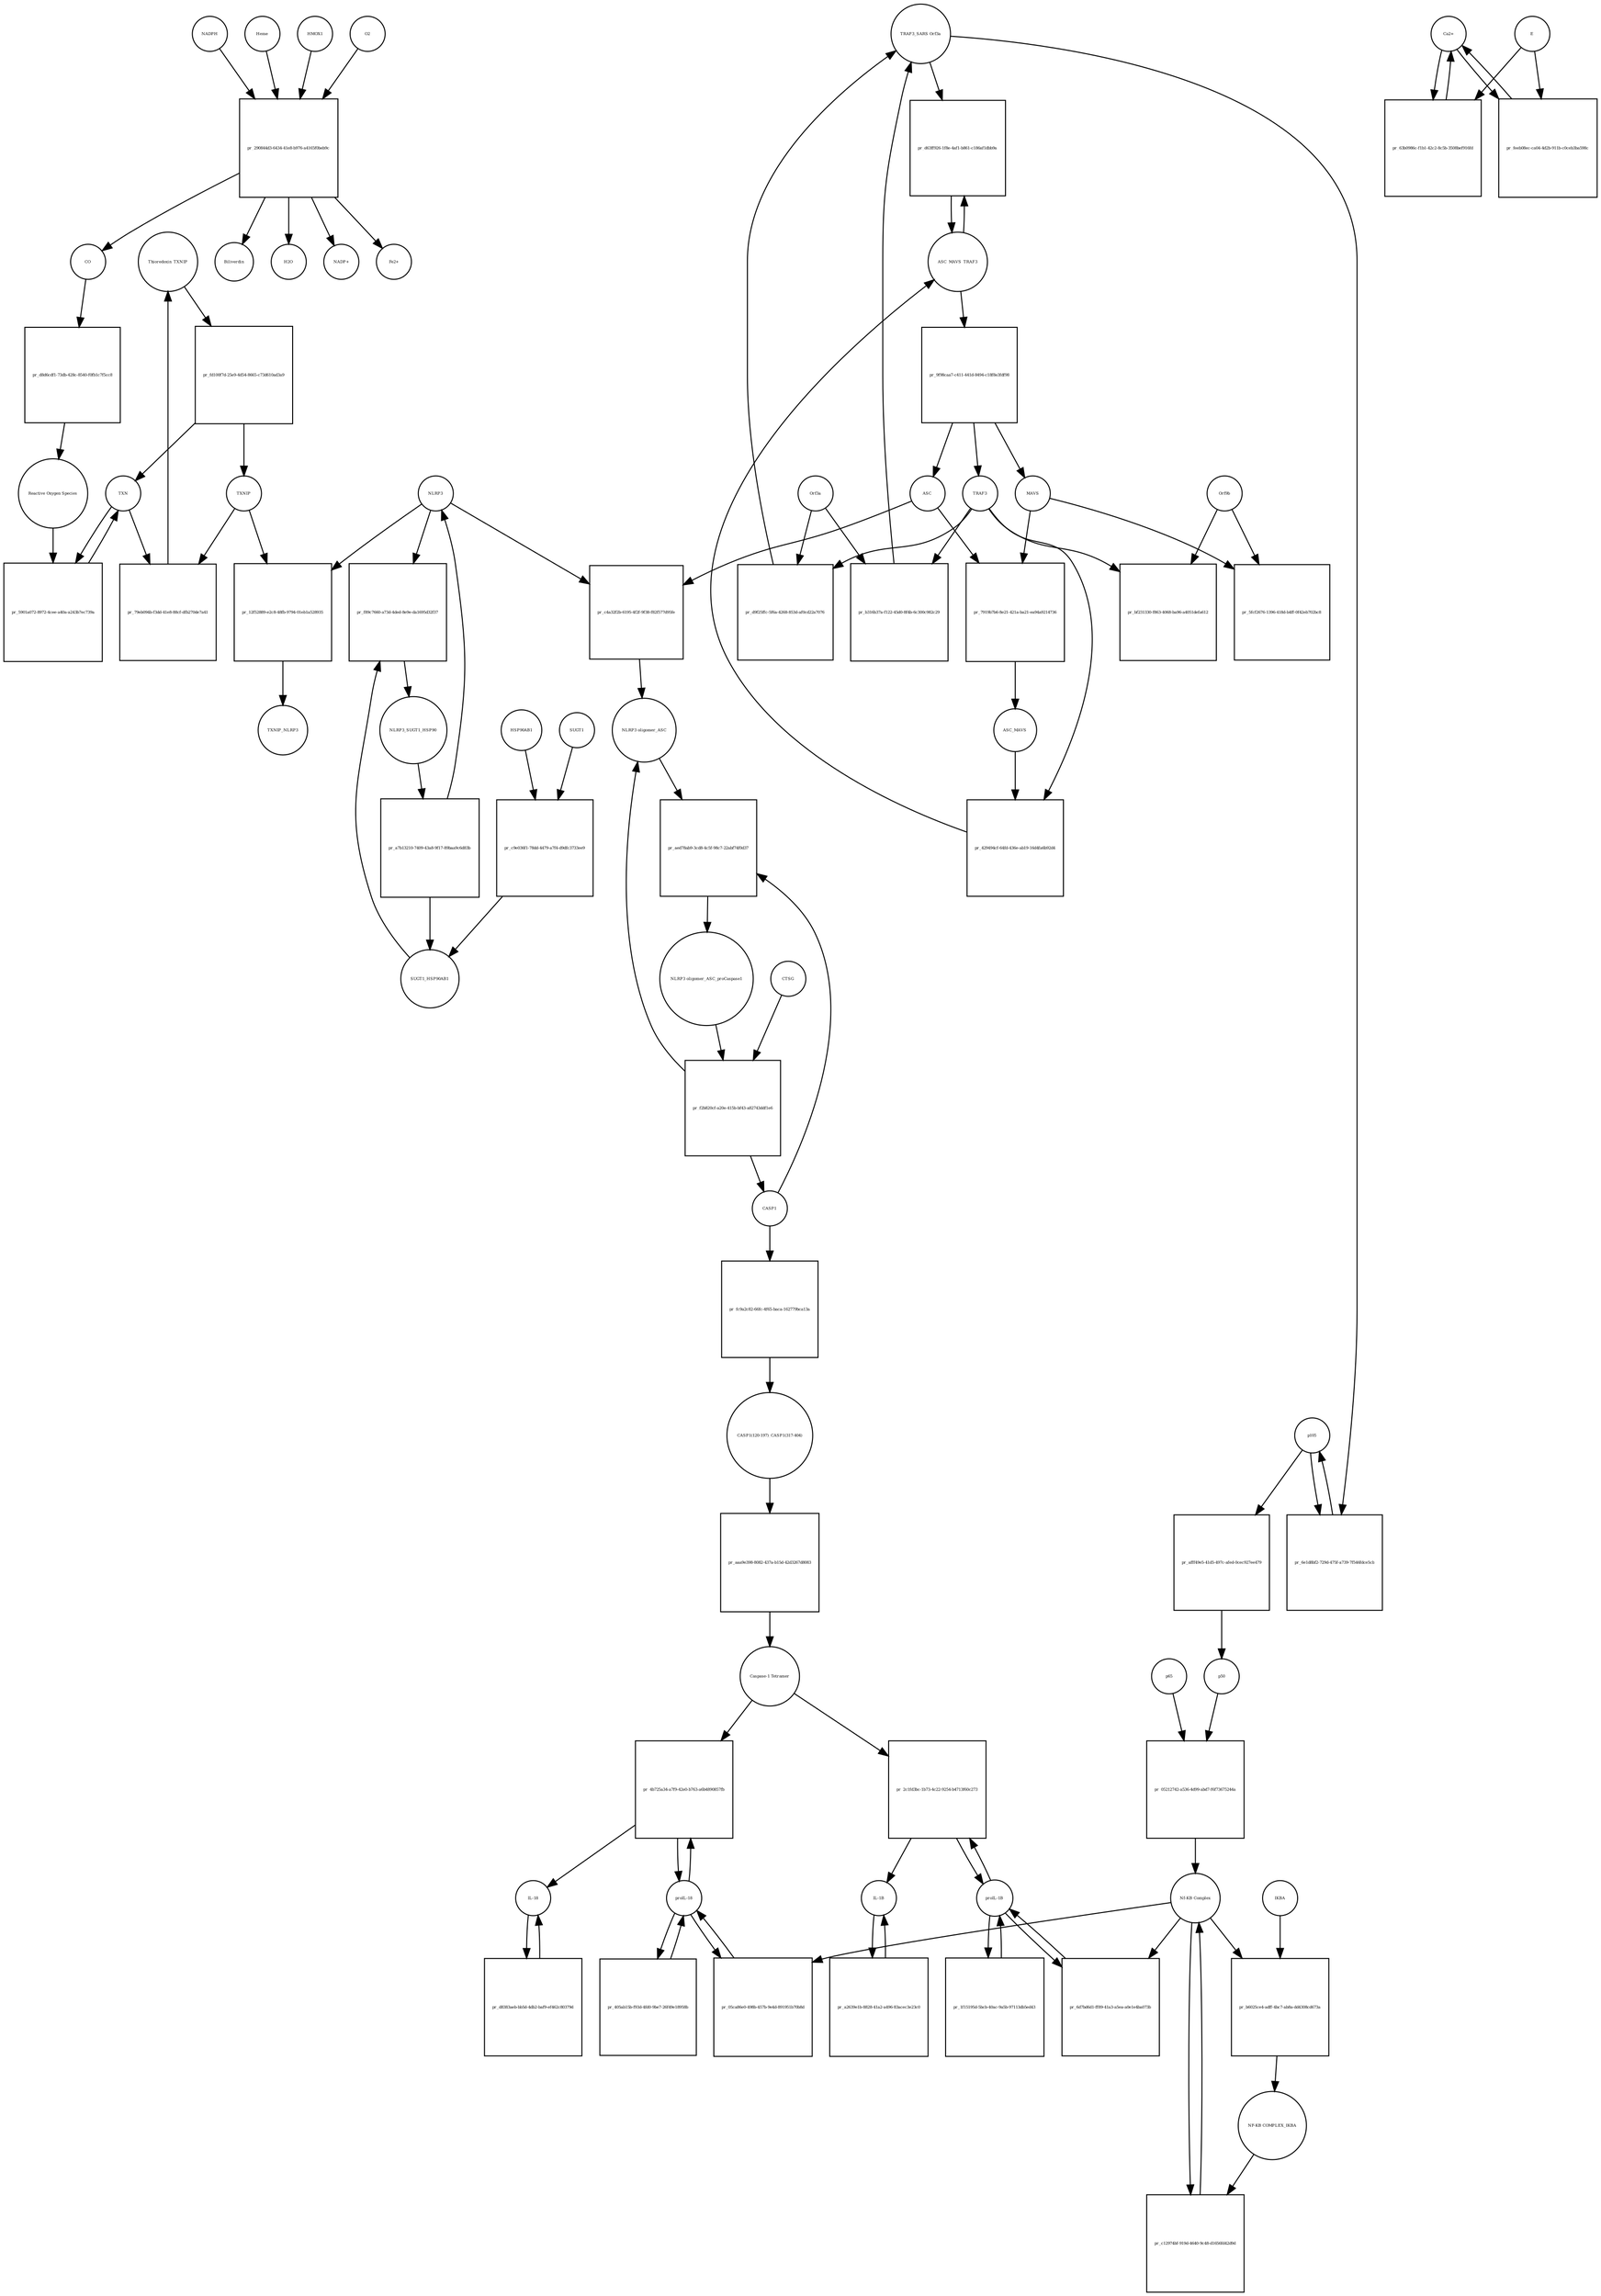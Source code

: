 strict digraph  {
Thioredoxin_TXNIP [annotation="urn_miriam_uniprot_P10599|urn_miriam_uniprot_Q9H3M7", bipartite=0, cls=complex, fontsize=4, label=Thioredoxin_TXNIP, shape=circle];
"pr_fd100f7d-25e9-4d54-8665-c73d610ad3a9" [annotation="", bipartite=1, cls=process, fontsize=4, label="pr_fd100f7d-25e9-4d54-8665-c73d610ad3a9", shape=square];
TXNIP [annotation=urn_miriam_uniprot_Q9H3M7, bipartite=0, cls=macromolecule, fontsize=4, label=TXNIP, shape=circle];
TXN [annotation=urn_miriam_uniprot_P10599, bipartite=0, cls=macromolecule, fontsize=4, label=TXN, shape=circle];
"pr_5901a072-8972-4cee-a40a-a243b7ec739a" [annotation="", bipartite=1, cls=process, fontsize=4, label="pr_5901a072-8972-4cee-a40a-a243b7ec739a", shape=square];
"Reactive Oxygen Species" [annotation="urn_miriam_obo.chebi_CHEBI%3A26523", bipartite=0, cls="simple chemical", fontsize=4, label="Reactive Oxygen Species", shape=circle];
"pr_79eb094b-f3dd-41e8-88cf-dfb270de7a41" [annotation="", bipartite=1, cls=process, fontsize=4, label="pr_79eb094b-f3dd-41e8-88cf-dfb270de7a41", shape=square];
HSP90AB1 [annotation=urn_miriam_uniprot_P08238, bipartite=0, cls=macromolecule, fontsize=4, label=HSP90AB1, shape=circle];
"pr_c9e036f1-78dd-4479-a7f4-d9dfc3733ee9" [annotation="", bipartite=1, cls=process, fontsize=4, label="pr_c9e036f1-78dd-4479-a7f4-d9dfc3733ee9", shape=square];
SUGT1 [annotation=urn_miriam_uniprot_Q9Y2Z0, bipartite=0, cls=macromolecule, fontsize=4, label=SUGT1, shape=circle];
SUGT1_HSP90AB1 [annotation="urn_miriam_uniprot_P08238|urn_miriam_uniprot_Q9Y2Z0", bipartite=0, cls=complex, fontsize=4, label=SUGT1_HSP90AB1, shape=circle];
NLRP3 [annotation=urn_miriam_uniprot_Q96P20, bipartite=0, cls=macromolecule, fontsize=4, label=NLRP3, shape=circle];
"pr_12f52889-e2c8-48fb-9794-01eb1a528935" [annotation="", bipartite=1, cls=process, fontsize=4, label="pr_12f52889-e2c8-48fb-9794-01eb1a528935", shape=square];
TXNIP_NLRP3 [annotation="urn_miriam_uniprot_Q9H3M7|urn_miriam_uniprot_Q96P20", bipartite=0, cls=complex, fontsize=4, label=TXNIP_NLRP3, shape=circle];
"NLRP3 oligomer_ASC_proCaspase1" [annotation="urn_miriam_uniprot_P29466|urn_miriam_uniprot_Q9ULZ3|urn_miriam_uniprot_Q96P20", bipartite=0, cls=complex, fontsize=4, label="NLRP3 oligomer_ASC_proCaspase1", shape=circle];
"pr_f2b820cf-a20e-415b-bf43-a82743ddf1e6" [annotation="", bipartite=1, cls=process, fontsize=4, label="pr_f2b820cf-a20e-415b-bf43-a82743ddf1e6", shape=square];
CASP1 [annotation=urn_miriam_uniprot_P29466, bipartite=0, cls=macromolecule, fontsize=4, label=CASP1, shape=circle];
CTSG [annotation=urn_miriam_uniprot_P08311, bipartite=0, cls=macromolecule, fontsize=4, label=CTSG, shape=circle];
"NLRP3 oligomer_ASC" [annotation="urn_miriam_uniprot_Q9ULZ3|urn_miriam_uniprot_Q96P20", bipartite=0, cls=complex, fontsize=4, label="NLRP3 oligomer_ASC", shape=circle];
"pr_fc9a2c82-66fc-4f65-baca-162779bca13a" [annotation="", bipartite=1, cls=process, fontsize=4, label="pr_fc9a2c82-66fc-4f65-baca-162779bca13a", shape=square];
"CASP1(120-197)_CASP1(317-404)" [annotation=urn_miriam_uniprot_P29466, bipartite=0, cls=complex, fontsize=4, label="CASP1(120-197)_CASP1(317-404)", shape=circle];
"pr_aaa9e398-8082-437a-b15d-42d3267d8083" [annotation="", bipartite=1, cls=process, fontsize=4, label="pr_aaa9e398-8082-437a-b15d-42d3267d8083", shape=square];
"Caspase-1 Tetramer" [annotation=urn_miriam_uniprot_P29466, bipartite=0, cls="complex multimer", fontsize=4, label="Caspase-1 Tetramer", shape=circle];
"proIL-1B" [annotation=urn_miriam_uniprot_P01584, bipartite=0, cls=macromolecule, fontsize=4, label="proIL-1B", shape=circle];
"pr_2c1fd3bc-1b73-4c22-9254-b4713f60c273" [annotation="", bipartite=1, cls=process, fontsize=4, label="pr_2c1fd3bc-1b73-4c22-9254-b4713f60c273", shape=square];
"IL-1B" [annotation=urn_miriam_uniprot_P01584, bipartite=0, cls=macromolecule, fontsize=4, label="IL-1B", shape=circle];
"pr_a2639e1b-8828-41a2-a496-83acec3e23c0" [annotation="", bipartite=1, cls="omitted process", fontsize=4, label="pr_a2639e1b-8828-41a2-a496-83acec3e23c0", shape=square];
"proIL-18" [annotation=urn_miriam_uniprot_Q14116, bipartite=0, cls=macromolecule, fontsize=4, label="proIL-18", shape=circle];
"pr_4b725a34-a7f9-42e0-b763-a6b4890857fb" [annotation="", bipartite=1, cls=process, fontsize=4, label="pr_4b725a34-a7f9-42e0-b763-a6b4890857fb", shape=square];
"IL-18" [annotation=urn_miriam_uniprot_Q14116, bipartite=0, cls=macromolecule, fontsize=4, label="IL-18", shape=circle];
"pr_d8383aeb-bb5d-4db2-baf9-ef462c80379d" [annotation="", bipartite=1, cls="omitted process", fontsize=4, label="pr_d8383aeb-bb5d-4db2-baf9-ef462c80379d", shape=square];
"pr_aed78ab9-3cd8-4c5f-98c7-22abf74f0d37" [annotation="", bipartite=1, cls=process, fontsize=4, label="pr_aed78ab9-3cd8-4c5f-98c7-22abf74f0d37", shape=square];
"pr_6d7bd6d1-ff89-41a3-a5ea-a0e1e4ba073b" [annotation="", bipartite=1, cls=process, fontsize=4, label="pr_6d7bd6d1-ff89-41a3-a5ea-a0e1e4ba073b", shape=square];
"Nf-KB Complex" [annotation="urn_miriam_uniprot_P19838|urn_miriam_uniprot_Q00653", bipartite=0, cls=complex, fontsize=4, label="Nf-KB Complex", shape=circle];
"pr_05ca86e0-498b-457b-9e4d-891951b70b8d" [annotation="", bipartite=1, cls=process, fontsize=4, label="pr_05ca86e0-498b-457b-9e4d-891951b70b8d", shape=square];
p50 [annotation=urn_miriam_uniprot_P19838, bipartite=0, cls=macromolecule, fontsize=4, label=p50, shape=circle];
"pr_05212742-a536-4d99-abd7-f6f73675244a" [annotation="", bipartite=1, cls=process, fontsize=4, label="pr_05212742-a536-4d99-abd7-f6f73675244a", shape=square];
p65 [annotation=urn_miriam_uniprot_Q00653, bipartite=0, cls=macromolecule, fontsize=4, label=p65, shape=circle];
Orf3a [annotation="urn_miriam_uniprot_P59632|urn_miriam_taxonomy_694009", bipartite=0, cls=macromolecule, fontsize=4, label=Orf3a, shape=circle];
"pr_b316b37a-f122-45d0-8f4b-6c300c982c29" [annotation="", bipartite=1, cls=process, fontsize=4, label="pr_b316b37a-f122-45d0-8f4b-6c300c982c29", shape=square];
TRAF3 [annotation=urn_miriam_uniprot_Q13114, bipartite=0, cls=macromolecule, fontsize=4, label=TRAF3, shape=circle];
"TRAF3_SARS Orf3a" [annotation="urn_miriam_uniprot_P59632|urn_miriam_uniprot_Q13114|urn_miriam_taxonomy_694009", bipartite=0, cls=complex, fontsize=4, label="TRAF3_SARS Orf3a", shape=circle];
p105 [annotation=urn_miriam_uniprot_P19838, bipartite=0, cls=macromolecule, fontsize=4, label=p105, shape=circle];
"pr_afff49e5-41d5-497c-afed-0cec927ee479" [annotation="", bipartite=1, cls="omitted process", fontsize=4, label="pr_afff49e5-41d5-497c-afed-0cec927ee479", shape=square];
ASC [annotation=urn_miriam_uniprot_Q9ULZ3, bipartite=0, cls=macromolecule, fontsize=4, label=ASC, shape=circle];
"pr_c4a32f2b-6195-4f2f-9f38-f82f577d95fe" [annotation="", bipartite=1, cls=process, fontsize=4, label="pr_c4a32f2b-6195-4f2f-9f38-f82f577d95fe", shape=square];
IKBA [annotation="", bipartite=0, cls=macromolecule, fontsize=4, label=IKBA, shape=circle];
"pr_b6025ce4-adff-4bc7-ab8a-dd4308cd673a" [annotation="", bipartite=1, cls=process, fontsize=4, label="pr_b6025ce4-adff-4bc7-ab8a-dd4308cd673a", shape=square];
"NF-KB COMPLEX_IKBA" [annotation=urn_miriam_uniprot_P19838, bipartite=0, cls=complex, fontsize=4, label="NF-KB COMPLEX_IKBA", shape=circle];
"pr_c12974bf-919d-4640-9c48-d1656fd42d9d" [annotation="", bipartite=1, cls=process, fontsize=4, label="pr_c12974bf-919d-4640-9c48-d1656fd42d9d", shape=square];
NLRP3_SUGT1_HSP90 [annotation="urn_miriam_uniprot_P08238|urn_miriam_uniprot_Q96P20|urn_miriam_uniprot_Q9Y2Z0", bipartite=0, cls=complex, fontsize=4, label=NLRP3_SUGT1_HSP90, shape=circle];
"pr_a7b13210-7409-43a8-9f17-89baa9c6d83b" [annotation="", bipartite=1, cls="omitted process", fontsize=4, label="pr_a7b13210-7409-43a8-9f17-89baa9c6d83b", shape=square];
"pr_7919b7b6-8e21-421a-ba21-ea94a9214736" [annotation="", bipartite=1, cls=process, fontsize=4, label="pr_7919b7b6-8e21-421a-ba21-ea94a9214736", shape=square];
ASC_MAVS [annotation=urn_miriam_uniprot_Q9ULZ3, bipartite=0, cls=complex, fontsize=4, label=ASC_MAVS, shape=circle];
MAVS [annotation=urn_miriam_uniprot_Q7Z434, bipartite=0, cls=macromolecule, fontsize=4, label=MAVS, shape=circle];
"pr_429494cf-64fd-436e-ab19-16d4fa6b92d4" [annotation="", bipartite=1, cls=process, fontsize=4, label="pr_429494cf-64fd-436e-ab19-16d4fa6b92d4", shape=square];
ASC_MAVS_TRAF3 [annotation="urn_miriam_pubmed_25847972|urn_miriam_uniprot_Q9ULZ3|urn_miriam_uniprot_Q13114", bipartite=0, cls=complex, fontsize=4, label=ASC_MAVS_TRAF3, shape=circle];
"pr_9f98caa7-c411-441d-8494-c18f8e3fdf98" [annotation="", bipartite=1, cls=process, fontsize=4, label="pr_9f98caa7-c411-441d-8494-c18f8e3fdf98", shape=square];
"pr_d63ff926-1f8e-4af1-b861-c186af1dbb9a" [annotation="", bipartite=1, cls="omitted process", fontsize=4, label="pr_d63ff926-1f8e-4af1-b861-c186af1dbb9a", shape=square];
"pr_f89c7660-a73d-4ded-8e9e-da1695d32f37" [annotation="", bipartite=1, cls=process, fontsize=4, label="pr_f89c7660-a73d-4ded-8e9e-da1695d32f37", shape=square];
"pr_1f15195d-5bcb-40ac-9a5b-97113db5ed43" [annotation="", bipartite=1, cls=process, fontsize=4, label="pr_1f15195d-5bcb-40ac-9a5b-97113db5ed43", shape=square];
"pr_405ab15b-f93d-4fd0-9be7-26f49e18958b" [annotation="", bipartite=1, cls=process, fontsize=4, label="pr_405ab15b-f93d-4fd0-9be7-26f49e18958b", shape=square];
"Ca2+" [annotation="urn_miriam_obo.chebi_CHEBI%3A29108", bipartite=0, cls="simple chemical", fontsize=4, label="Ca2+", shape=circle];
"pr_63b0986c-f1b1-42c2-8c5b-3508bef916fd" [annotation="", bipartite=1, cls=process, fontsize=4, label="pr_63b0986c-f1b1-42c2-8c5b-3508bef916fd", shape=square];
E [annotation="urn_miriam_uniprot_P59637|urn_miriam_taxonomy_694009", bipartite=0, cls=macromolecule, fontsize=4, label=E, shape=circle];
"pr_feeb08ec-ca04-4d2b-911b-c0ceb3ba598c" [annotation="", bipartite=1, cls=process, fontsize=4, label="pr_feeb08ec-ca04-4d2b-911b-c0ceb3ba598c", shape=square];
"pr_d9f25ffc-5f6a-4268-853d-af0cd22a7076" [annotation="", bipartite=1, cls=process, fontsize=4, label="pr_d9f25ffc-5f6a-4268-853d-af0cd22a7076", shape=square];
"pr_6e1d8bf2-729d-475f-a739-7f546fdce5cb" [annotation="", bipartite=1, cls="omitted process", fontsize=4, label="pr_6e1d8bf2-729d-475f-a739-7f546fdce5cb", shape=square];
Heme [annotation="urn_miriam_obo.chebi_CHEBI%3A30413", bipartite=0, cls="simple chemical", fontsize=4, label=Heme, shape=circle];
"pr_290844d3-6434-41e8-b976-a4165f0beb9c" [annotation="", bipartite=1, cls=process, fontsize=4, label="pr_290844d3-6434-41e8-b976-a4165f0beb9c", shape=square];
Biliverdin [annotation="urn_miriam_obo.chebi_CHEBI%3A17033", bipartite=0, cls="simple chemical", fontsize=4, label=Biliverdin, shape=circle];
HMOX1 [annotation=urn_miriam_uniprot_P09601, bipartite=0, cls=macromolecule, fontsize=4, label=HMOX1, shape=circle];
O2 [annotation="urn_miriam_obo.chebi_CHEBI%3A15379", bipartite=0, cls="simple chemical", fontsize=4, label=O2, shape=circle];
NADPH [annotation="urn_miriam_obo.chebi_CHEBI%3A16474", bipartite=0, cls="simple chemical", fontsize=4, label=NADPH, shape=circle];
H2O [annotation="urn_miriam_obo.chebi_CHEBI%3A15377", bipartite=0, cls="simple chemical", fontsize=4, label=H2O, shape=circle];
"NADP+" [annotation="urn_miriam_obo.chebi_CHEBI%3A18009", bipartite=0, cls="simple chemical", fontsize=4, label="NADP+", shape=circle];
CO [annotation="urn_miriam_obo.chebi_CHEBI%3A17245", bipartite=0, cls="simple chemical", fontsize=4, label=CO, shape=circle];
"Fe2+" [annotation="urn_miriam_obo.chebi_CHEBI%3A29033", bipartite=0, cls="simple chemical", fontsize=4, label="Fe2+", shape=circle];
"pr_d8d6cdf1-73db-428c-8540-f0fb1c7f5cc8" [annotation="", bipartite=1, cls=process, fontsize=4, label="pr_d8d6cdf1-73db-428c-8540-f0fb1c7f5cc8", shape=square];
"pr_5fcf2676-1396-418d-b4ff-0f42eb702bc8" [annotation="", bipartite=1, cls=process, fontsize=4, label="pr_5fcf2676-1396-418d-b4ff-0f42eb702bc8", shape=square];
Orf9b [annotation="urn_miriam_taxonomy_694009|urn_miriam_uniprot_P59636", bipartite=0, cls=macromolecule, fontsize=4, label=Orf9b, shape=circle];
"pr_bf231330-f863-4068-ba96-a4051defa612" [annotation="", bipartite=1, cls=process, fontsize=4, label="pr_bf231330-f863-4068-ba96-a4051defa612", shape=square];
Thioredoxin_TXNIP -> "pr_fd100f7d-25e9-4d54-8665-c73d610ad3a9"  [annotation="", interaction_type=consumption];
"pr_fd100f7d-25e9-4d54-8665-c73d610ad3a9" -> TXNIP  [annotation="", interaction_type=production];
"pr_fd100f7d-25e9-4d54-8665-c73d610ad3a9" -> TXN  [annotation="", interaction_type=production];
TXNIP -> "pr_79eb094b-f3dd-41e8-88cf-dfb270de7a41"  [annotation="", interaction_type=consumption];
TXNIP -> "pr_12f52889-e2c8-48fb-9794-01eb1a528935"  [annotation="", interaction_type=consumption];
TXN -> "pr_5901a072-8972-4cee-a40a-a243b7ec739a"  [annotation="", interaction_type=consumption];
TXN -> "pr_79eb094b-f3dd-41e8-88cf-dfb270de7a41"  [annotation="", interaction_type=consumption];
"pr_5901a072-8972-4cee-a40a-a243b7ec739a" -> TXN  [annotation="", interaction_type=production];
"Reactive Oxygen Species" -> "pr_5901a072-8972-4cee-a40a-a243b7ec739a"  [annotation="", interaction_type="necessary stimulation"];
"pr_79eb094b-f3dd-41e8-88cf-dfb270de7a41" -> Thioredoxin_TXNIP  [annotation="", interaction_type=production];
HSP90AB1 -> "pr_c9e036f1-78dd-4479-a7f4-d9dfc3733ee9"  [annotation="", interaction_type=consumption];
"pr_c9e036f1-78dd-4479-a7f4-d9dfc3733ee9" -> SUGT1_HSP90AB1  [annotation="", interaction_type=production];
SUGT1 -> "pr_c9e036f1-78dd-4479-a7f4-d9dfc3733ee9"  [annotation="", interaction_type=consumption];
SUGT1_HSP90AB1 -> "pr_f89c7660-a73d-4ded-8e9e-da1695d32f37"  [annotation="", interaction_type=consumption];
NLRP3 -> "pr_12f52889-e2c8-48fb-9794-01eb1a528935"  [annotation="", interaction_type=consumption];
NLRP3 -> "pr_c4a32f2b-6195-4f2f-9f38-f82f577d95fe"  [annotation="", interaction_type=consumption];
NLRP3 -> "pr_f89c7660-a73d-4ded-8e9e-da1695d32f37"  [annotation="", interaction_type=consumption];
"pr_12f52889-e2c8-48fb-9794-01eb1a528935" -> TXNIP_NLRP3  [annotation="", interaction_type=production];
"NLRP3 oligomer_ASC_proCaspase1" -> "pr_f2b820cf-a20e-415b-bf43-a82743ddf1e6"  [annotation="", interaction_type=consumption];
"pr_f2b820cf-a20e-415b-bf43-a82743ddf1e6" -> CASP1  [annotation="", interaction_type=production];
"pr_f2b820cf-a20e-415b-bf43-a82743ddf1e6" -> "NLRP3 oligomer_ASC"  [annotation="", interaction_type=production];
CASP1 -> "pr_fc9a2c82-66fc-4f65-baca-162779bca13a"  [annotation="", interaction_type=consumption];
CASP1 -> "pr_aed78ab9-3cd8-4c5f-98c7-22abf74f0d37"  [annotation="", interaction_type=consumption];
CTSG -> "pr_f2b820cf-a20e-415b-bf43-a82743ddf1e6"  [annotation="", interaction_type=catalysis];
"NLRP3 oligomer_ASC" -> "pr_aed78ab9-3cd8-4c5f-98c7-22abf74f0d37"  [annotation="", interaction_type=consumption];
"pr_fc9a2c82-66fc-4f65-baca-162779bca13a" -> "CASP1(120-197)_CASP1(317-404)"  [annotation="", interaction_type=production];
"CASP1(120-197)_CASP1(317-404)" -> "pr_aaa9e398-8082-437a-b15d-42d3267d8083"  [annotation="", interaction_type=consumption];
"pr_aaa9e398-8082-437a-b15d-42d3267d8083" -> "Caspase-1 Tetramer"  [annotation="", interaction_type=production];
"Caspase-1 Tetramer" -> "pr_2c1fd3bc-1b73-4c22-9254-b4713f60c273"  [annotation="", interaction_type=catalysis];
"Caspase-1 Tetramer" -> "pr_4b725a34-a7f9-42e0-b763-a6b4890857fb"  [annotation="", interaction_type=catalysis];
"proIL-1B" -> "pr_2c1fd3bc-1b73-4c22-9254-b4713f60c273"  [annotation="", interaction_type=consumption];
"proIL-1B" -> "pr_6d7bd6d1-ff89-41a3-a5ea-a0e1e4ba073b"  [annotation="", interaction_type=consumption];
"proIL-1B" -> "pr_1f15195d-5bcb-40ac-9a5b-97113db5ed43"  [annotation="", interaction_type=consumption];
"pr_2c1fd3bc-1b73-4c22-9254-b4713f60c273" -> "IL-1B"  [annotation="", interaction_type=production];
"pr_2c1fd3bc-1b73-4c22-9254-b4713f60c273" -> "proIL-1B"  [annotation="", interaction_type=production];
"IL-1B" -> "pr_a2639e1b-8828-41a2-a496-83acec3e23c0"  [annotation="", interaction_type=consumption];
"pr_a2639e1b-8828-41a2-a496-83acec3e23c0" -> "IL-1B"  [annotation="", interaction_type=production];
"proIL-18" -> "pr_4b725a34-a7f9-42e0-b763-a6b4890857fb"  [annotation="", interaction_type=consumption];
"proIL-18" -> "pr_05ca86e0-498b-457b-9e4d-891951b70b8d"  [annotation="", interaction_type=consumption];
"proIL-18" -> "pr_405ab15b-f93d-4fd0-9be7-26f49e18958b"  [annotation="", interaction_type=consumption];
"pr_4b725a34-a7f9-42e0-b763-a6b4890857fb" -> "IL-18"  [annotation="", interaction_type=production];
"pr_4b725a34-a7f9-42e0-b763-a6b4890857fb" -> "proIL-18"  [annotation="", interaction_type=production];
"IL-18" -> "pr_d8383aeb-bb5d-4db2-baf9-ef462c80379d"  [annotation="", interaction_type=consumption];
"pr_d8383aeb-bb5d-4db2-baf9-ef462c80379d" -> "IL-18"  [annotation="", interaction_type=production];
"pr_aed78ab9-3cd8-4c5f-98c7-22abf74f0d37" -> "NLRP3 oligomer_ASC_proCaspase1"  [annotation="", interaction_type=production];
"pr_6d7bd6d1-ff89-41a3-a5ea-a0e1e4ba073b" -> "proIL-1B"  [annotation="", interaction_type=production];
"Nf-KB Complex" -> "pr_6d7bd6d1-ff89-41a3-a5ea-a0e1e4ba073b"  [annotation=urn_miriam_pubmed_31034780, interaction_type=catalysis];
"Nf-KB Complex" -> "pr_05ca86e0-498b-457b-9e4d-891951b70b8d"  [annotation=urn_miriam_pubmed_31034780, interaction_type=catalysis];
"Nf-KB Complex" -> "pr_b6025ce4-adff-4bc7-ab8a-dd4308cd673a"  [annotation="", interaction_type=consumption];
"Nf-KB Complex" -> "pr_c12974bf-919d-4640-9c48-d1656fd42d9d"  [annotation="", interaction_type=consumption];
"pr_05ca86e0-498b-457b-9e4d-891951b70b8d" -> "proIL-18"  [annotation="", interaction_type=production];
p50 -> "pr_05212742-a536-4d99-abd7-f6f73675244a"  [annotation="", interaction_type=consumption];
"pr_05212742-a536-4d99-abd7-f6f73675244a" -> "Nf-KB Complex"  [annotation="", interaction_type=production];
p65 -> "pr_05212742-a536-4d99-abd7-f6f73675244a"  [annotation="", interaction_type=consumption];
Orf3a -> "pr_b316b37a-f122-45d0-8f4b-6c300c982c29"  [annotation="", interaction_type=consumption];
Orf3a -> "pr_d9f25ffc-5f6a-4268-853d-af0cd22a7076"  [annotation="", interaction_type=consumption];
"pr_b316b37a-f122-45d0-8f4b-6c300c982c29" -> "TRAF3_SARS Orf3a"  [annotation="", interaction_type=production];
TRAF3 -> "pr_b316b37a-f122-45d0-8f4b-6c300c982c29"  [annotation="", interaction_type=consumption];
TRAF3 -> "pr_429494cf-64fd-436e-ab19-16d4fa6b92d4"  [annotation="", interaction_type=consumption];
TRAF3 -> "pr_d9f25ffc-5f6a-4268-853d-af0cd22a7076"  [annotation="", interaction_type=consumption];
TRAF3 -> "pr_bf231330-f863-4068-ba96-a4051defa612"  [annotation="", interaction_type=consumption];
"TRAF3_SARS Orf3a" -> "pr_d63ff926-1f8e-4af1-b861-c186af1dbb9a"  [annotation="urn_miriam_pubmed_25847972|urn_miriam_pubmed_31034780|urn_miriam_taxonomy_9606", interaction_type=catalysis];
"TRAF3_SARS Orf3a" -> "pr_6e1d8bf2-729d-475f-a739-7f546fdce5cb"  [annotation="urn_miriam_pubmed_31034780|urn_miriam_taxonomy_9606", interaction_type=catalysis];
p105 -> "pr_afff49e5-41d5-497c-afed-0cec927ee479"  [annotation="", interaction_type=consumption];
p105 -> "pr_6e1d8bf2-729d-475f-a739-7f546fdce5cb"  [annotation="", interaction_type=consumption];
"pr_afff49e5-41d5-497c-afed-0cec927ee479" -> p50  [annotation="", interaction_type=production];
ASC -> "pr_c4a32f2b-6195-4f2f-9f38-f82f577d95fe"  [annotation="", interaction_type=consumption];
ASC -> "pr_7919b7b6-8e21-421a-ba21-ea94a9214736"  [annotation="", interaction_type=consumption];
"pr_c4a32f2b-6195-4f2f-9f38-f82f577d95fe" -> "NLRP3 oligomer_ASC"  [annotation="", interaction_type=production];
IKBA -> "pr_b6025ce4-adff-4bc7-ab8a-dd4308cd673a"  [annotation="", interaction_type=consumption];
"pr_b6025ce4-adff-4bc7-ab8a-dd4308cd673a" -> "NF-KB COMPLEX_IKBA"  [annotation="", interaction_type=production];
"NF-KB COMPLEX_IKBA" -> "pr_c12974bf-919d-4640-9c48-d1656fd42d9d"  [annotation="", interaction_type=inhibition];
"pr_c12974bf-919d-4640-9c48-d1656fd42d9d" -> "Nf-KB Complex"  [annotation="", interaction_type=production];
NLRP3_SUGT1_HSP90 -> "pr_a7b13210-7409-43a8-9f17-89baa9c6d83b"  [annotation="", interaction_type=consumption];
"pr_a7b13210-7409-43a8-9f17-89baa9c6d83b" -> NLRP3  [annotation="", interaction_type=production];
"pr_a7b13210-7409-43a8-9f17-89baa9c6d83b" -> SUGT1_HSP90AB1  [annotation="", interaction_type=production];
"pr_7919b7b6-8e21-421a-ba21-ea94a9214736" -> ASC_MAVS  [annotation="", interaction_type=production];
ASC_MAVS -> "pr_429494cf-64fd-436e-ab19-16d4fa6b92d4"  [annotation="", interaction_type=consumption];
MAVS -> "pr_7919b7b6-8e21-421a-ba21-ea94a9214736"  [annotation="", interaction_type=consumption];
MAVS -> "pr_5fcf2676-1396-418d-b4ff-0f42eb702bc8"  [annotation="", interaction_type=consumption];
"pr_429494cf-64fd-436e-ab19-16d4fa6b92d4" -> ASC_MAVS_TRAF3  [annotation="", interaction_type=production];
ASC_MAVS_TRAF3 -> "pr_9f98caa7-c411-441d-8494-c18f8e3fdf98"  [annotation="", interaction_type=consumption];
ASC_MAVS_TRAF3 -> "pr_d63ff926-1f8e-4af1-b861-c186af1dbb9a"  [annotation="", interaction_type=consumption];
"pr_9f98caa7-c411-441d-8494-c18f8e3fdf98" -> ASC  [annotation="", interaction_type=production];
"pr_9f98caa7-c411-441d-8494-c18f8e3fdf98" -> TRAF3  [annotation="", interaction_type=production];
"pr_9f98caa7-c411-441d-8494-c18f8e3fdf98" -> MAVS  [annotation="", interaction_type=production];
"pr_d63ff926-1f8e-4af1-b861-c186af1dbb9a" -> ASC_MAVS_TRAF3  [annotation="", interaction_type=production];
"pr_f89c7660-a73d-4ded-8e9e-da1695d32f37" -> NLRP3_SUGT1_HSP90  [annotation="", interaction_type=production];
"pr_1f15195d-5bcb-40ac-9a5b-97113db5ed43" -> "proIL-1B"  [annotation="", interaction_type=production];
"pr_405ab15b-f93d-4fd0-9be7-26f49e18958b" -> "proIL-18"  [annotation="", interaction_type=production];
"Ca2+" -> "pr_63b0986c-f1b1-42c2-8c5b-3508bef916fd"  [annotation="", interaction_type=consumption];
"Ca2+" -> "pr_feeb08ec-ca04-4d2b-911b-c0ceb3ba598c"  [annotation="", interaction_type=consumption];
"pr_63b0986c-f1b1-42c2-8c5b-3508bef916fd" -> "Ca2+"  [annotation="", interaction_type=production];
E -> "pr_63b0986c-f1b1-42c2-8c5b-3508bef916fd"  [annotation="urn_miriam_pubmed_26331680|urn_miriam_doi_10.1016%2Fj.bbrc.2020.05.206|urn_miriam_taxonomy_392815", interaction_type=catalysis];
E -> "pr_feeb08ec-ca04-4d2b-911b-c0ceb3ba598c"  [annotation="urn_miriam_pubmed_26331680|urn_miriam_doi_10.1016%2Fj.bbrc.2020.05.206|urn_miriam_taxonomy_392815", interaction_type=catalysis];
"pr_feeb08ec-ca04-4d2b-911b-c0ceb3ba598c" -> "Ca2+"  [annotation="", interaction_type=production];
"pr_d9f25ffc-5f6a-4268-853d-af0cd22a7076" -> "TRAF3_SARS Orf3a"  [annotation="", interaction_type=production];
"pr_6e1d8bf2-729d-475f-a739-7f546fdce5cb" -> p105  [annotation="", interaction_type=production];
Heme -> "pr_290844d3-6434-41e8-b976-a4165f0beb9c"  [annotation="", interaction_type=consumption];
"pr_290844d3-6434-41e8-b976-a4165f0beb9c" -> Biliverdin  [annotation="", interaction_type=production];
"pr_290844d3-6434-41e8-b976-a4165f0beb9c" -> H2O  [annotation="", interaction_type=production];
"pr_290844d3-6434-41e8-b976-a4165f0beb9c" -> "NADP+"  [annotation="", interaction_type=production];
"pr_290844d3-6434-41e8-b976-a4165f0beb9c" -> CO  [annotation="", interaction_type=production];
"pr_290844d3-6434-41e8-b976-a4165f0beb9c" -> "Fe2+"  [annotation="", interaction_type=production];
HMOX1 -> "pr_290844d3-6434-41e8-b976-a4165f0beb9c"  [annotation="", interaction_type=catalysis];
O2 -> "pr_290844d3-6434-41e8-b976-a4165f0beb9c"  [annotation="", interaction_type=consumption];
NADPH -> "pr_290844d3-6434-41e8-b976-a4165f0beb9c"  [annotation="", interaction_type=consumption];
CO -> "pr_d8d6cdf1-73db-428c-8540-f0fb1c7f5cc8"  [annotation="urn_miriam_pubmed_28356568|urn_miriam_pubmed_25770182", interaction_type=inhibition];
"pr_d8d6cdf1-73db-428c-8540-f0fb1c7f5cc8" -> "Reactive Oxygen Species"  [annotation="", interaction_type=production];
Orf9b -> "pr_5fcf2676-1396-418d-b4ff-0f42eb702bc8"  [annotation="urn_miriam_doi_10.4049%2Fjimmunol.1303196", interaction_type=catalysis];
Orf9b -> "pr_bf231330-f863-4068-ba96-a4051defa612"  [annotation="urn_miriam_doi_10.4049%2Fjimmunol.1303196", interaction_type=catalysis];
}
